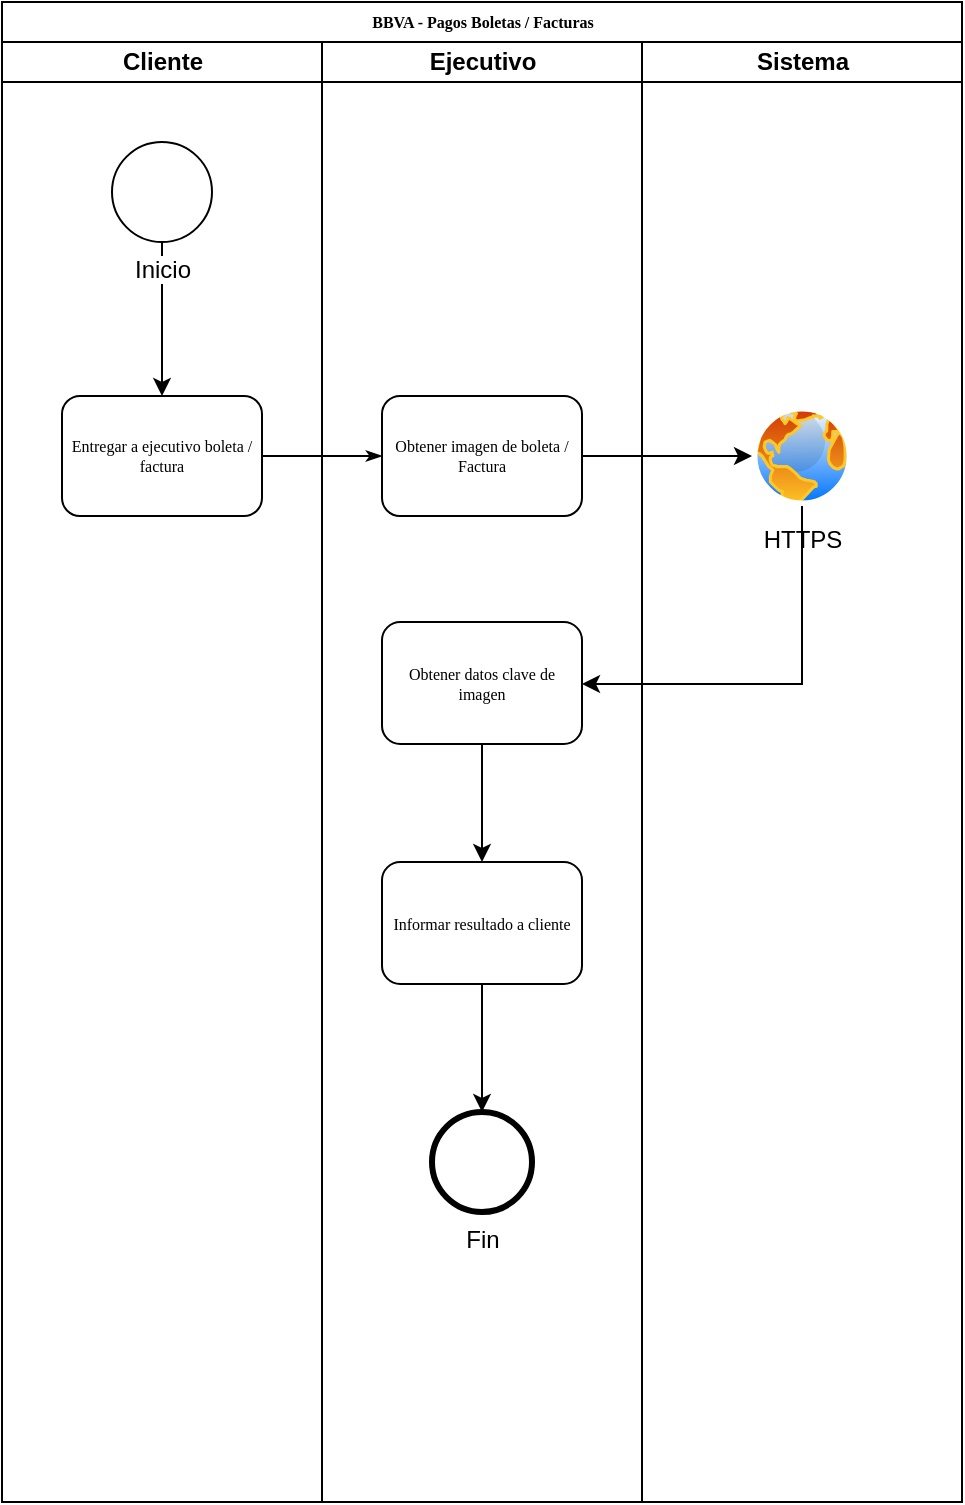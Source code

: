 <mxfile pages="1" version="11.2.4" type="github"><diagram name="Funcional" id="74e2e168-ea6b-b213-b513-2b3c1d86103e"><mxGraphModel dx="1038" dy="550" grid="1" gridSize="10" guides="1" tooltips="1" connect="1" arrows="1" fold="1" page="1" pageScale="1" pageWidth="1100" pageHeight="850" background="#ffffff" math="0" shadow="0"><root><mxCell id="0"/><mxCell id="1" parent="0"/><mxCell id="77e6c97f196da883-1" value="BBVA - Pagos Boletas / Facturas" style="swimlane;html=1;childLayout=stackLayout;startSize=20;rounded=0;shadow=0;labelBackgroundColor=none;strokeColor=#000000;strokeWidth=1;fillColor=#ffffff;fontFamily=Verdana;fontSize=8;fontColor=#000000;align=center;" parent="1" vertex="1"><mxGeometry x="70" y="40" width="480" height="750" as="geometry"/></mxCell><mxCell id="77e6c97f196da883-2" value="Cliente" style="swimlane;html=1;startSize=20;" parent="77e6c97f196da883-1" vertex="1"><mxGeometry y="20" width="160" height="730" as="geometry"/></mxCell><mxCell id="77e6c97f196da883-8" value="Entregar a ejecutivo boleta / factura" style="rounded=1;whiteSpace=wrap;html=1;shadow=0;labelBackgroundColor=none;strokeColor=#000000;strokeWidth=1;fillColor=#ffffff;fontFamily=Verdana;fontSize=8;fontColor=#000000;align=center;" parent="77e6c97f196da883-2" vertex="1"><mxGeometry x="30" y="177" width="100" height="60" as="geometry"/></mxCell><mxCell id="CdmaG02UPqnJOv9nEm6b-2" style="edgeStyle=orthogonalEdgeStyle;rounded=0;orthogonalLoop=1;jettySize=auto;html=1;exitX=0.5;exitY=1;exitDx=0;exitDy=0;" edge="1" parent="77e6c97f196da883-2" source="CdmaG02UPqnJOv9nEm6b-1" target="77e6c97f196da883-8"><mxGeometry relative="1" as="geometry"/></mxCell><mxCell id="CdmaG02UPqnJOv9nEm6b-1" value="Inicio" style="shape=mxgraph.bpmn.shape;html=1;verticalLabelPosition=bottom;labelBackgroundColor=#ffffff;verticalAlign=top;align=center;perimeter=ellipsePerimeter;outlineConnect=0;outline=standard;symbol=general;" vertex="1" parent="77e6c97f196da883-2"><mxGeometry x="55" y="50" width="50" height="50" as="geometry"/></mxCell><mxCell id="77e6c97f196da883-26" style="edgeStyle=orthogonalEdgeStyle;rounded=1;html=1;labelBackgroundColor=none;startArrow=none;startFill=0;startSize=5;endArrow=classicThin;endFill=1;endSize=5;jettySize=auto;orthogonalLoop=1;strokeColor=#000000;strokeWidth=1;fontFamily=Verdana;fontSize=8;fontColor=#000000;" parent="77e6c97f196da883-1" source="77e6c97f196da883-8" target="77e6c97f196da883-11" edge="1"><mxGeometry relative="1" as="geometry"/></mxCell><mxCell id="77e6c97f196da883-3" value="Ejecutivo" style="swimlane;html=1;startSize=20;" parent="77e6c97f196da883-1" vertex="1"><mxGeometry x="160" y="20" width="160" height="730" as="geometry"/></mxCell><mxCell id="77e6c97f196da883-11" value="Obtener imagen de boleta / Factura" style="rounded=1;whiteSpace=wrap;html=1;shadow=0;labelBackgroundColor=none;strokeColor=#000000;strokeWidth=1;fillColor=#ffffff;fontFamily=Verdana;fontSize=8;fontColor=#000000;align=center;" parent="77e6c97f196da883-3" vertex="1"><mxGeometry x="30" y="177" width="100" height="60" as="geometry"/></mxCell><mxCell id="CdmaG02UPqnJOv9nEm6b-7" value="Obtener datos clave de imagen" style="rounded=1;whiteSpace=wrap;html=1;shadow=0;labelBackgroundColor=none;strokeColor=#000000;strokeWidth=1;fillColor=#ffffff;fontFamily=Verdana;fontSize=8;fontColor=#000000;align=center;" vertex="1" parent="77e6c97f196da883-3"><mxGeometry x="30" y="290" width="100" height="61" as="geometry"/></mxCell><mxCell id="CdmaG02UPqnJOv9nEm6b-19" value="Fin" style="shape=mxgraph.bpmn.shape;html=1;verticalLabelPosition=bottom;labelBackgroundColor=#ffffff;verticalAlign=top;align=center;perimeter=ellipsePerimeter;outlineConnect=0;outline=end;symbol=general;" vertex="1" parent="77e6c97f196da883-3"><mxGeometry x="55" y="535" width="50" height="50" as="geometry"/></mxCell><mxCell id="CdmaG02UPqnJOv9nEm6b-3" value="Sistema" style="swimlane;html=1;startSize=20;" vertex="1" parent="77e6c97f196da883-1"><mxGeometry x="320" y="20" width="160" height="730" as="geometry"/></mxCell><mxCell id="CdmaG02UPqnJOv9nEm6b-5" value="HTTPS" style="aspect=fixed;perimeter=ellipsePerimeter;html=1;align=center;shadow=0;dashed=0;spacingTop=3;image;image=img/lib/active_directory/internet_globe.svg;" vertex="1" parent="CdmaG02UPqnJOv9nEm6b-3"><mxGeometry x="55" y="182" width="50" height="50" as="geometry"/></mxCell><mxCell id="CdmaG02UPqnJOv9nEm6b-6" style="edgeStyle=orthogonalEdgeStyle;rounded=0;orthogonalLoop=1;jettySize=auto;html=1;" edge="1" parent="77e6c97f196da883-1" source="77e6c97f196da883-11" target="CdmaG02UPqnJOv9nEm6b-5"><mxGeometry relative="1" as="geometry"/></mxCell><mxCell id="CdmaG02UPqnJOv9nEm6b-8" style="edgeStyle=orthogonalEdgeStyle;rounded=0;orthogonalLoop=1;jettySize=auto;html=1;" edge="1" parent="77e6c97f196da883-1" source="CdmaG02UPqnJOv9nEm6b-5" target="CdmaG02UPqnJOv9nEm6b-7"><mxGeometry relative="1" as="geometry"><Array as="points"><mxPoint x="400" y="341"/></Array></mxGeometry></mxCell><mxCell id="CdmaG02UPqnJOv9nEm6b-15" style="edgeStyle=orthogonalEdgeStyle;rounded=0;orthogonalLoop=1;jettySize=auto;html=1;entryX=0.5;entryY=0;entryDx=0;entryDy=0;" edge="1" parent="1" source="CdmaG02UPqnJOv9nEm6b-10" target="CdmaG02UPqnJOv9nEm6b-19"><mxGeometry relative="1" as="geometry"><mxPoint x="310" y="610" as="targetPoint"/></mxGeometry></mxCell><mxCell id="CdmaG02UPqnJOv9nEm6b-10" value="Informar resultado a cliente" style="rounded=1;whiteSpace=wrap;html=1;shadow=0;labelBackgroundColor=none;strokeColor=#000000;strokeWidth=1;fillColor=#ffffff;fontFamily=Verdana;fontSize=8;fontColor=#000000;align=center;" vertex="1" parent="1"><mxGeometry x="260" y="470" width="100" height="61" as="geometry"/></mxCell><mxCell id="CdmaG02UPqnJOv9nEm6b-11" style="edgeStyle=orthogonalEdgeStyle;rounded=0;orthogonalLoop=1;jettySize=auto;html=1;entryX=0.5;entryY=0;entryDx=0;entryDy=0;" edge="1" parent="1" source="CdmaG02UPqnJOv9nEm6b-7" target="CdmaG02UPqnJOv9nEm6b-10"><mxGeometry relative="1" as="geometry"/></mxCell></root></mxGraphModel></diagram></mxfile>